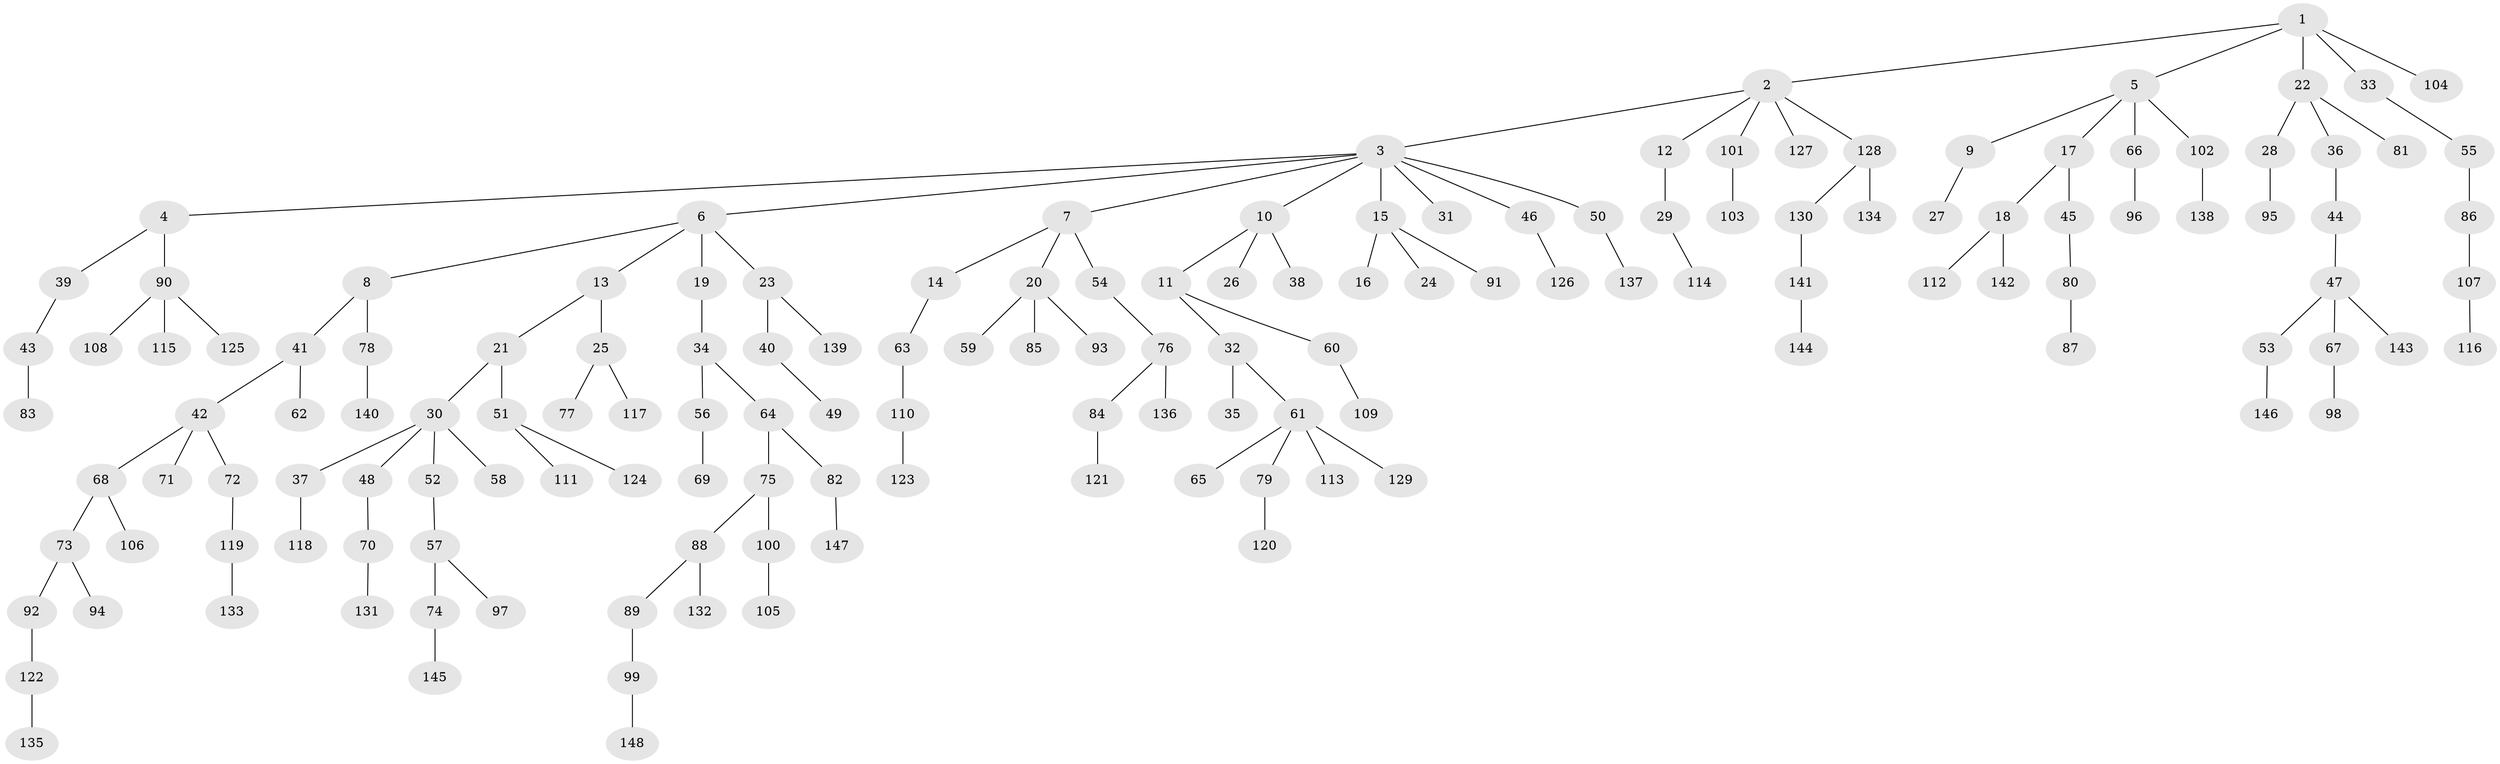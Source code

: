 // Generated by graph-tools (version 1.1) at 2025/54/03/09/25 04:54:02]
// undirected, 148 vertices, 147 edges
graph export_dot {
graph [start="1"]
  node [color=gray90,style=filled];
  1;
  2;
  3;
  4;
  5;
  6;
  7;
  8;
  9;
  10;
  11;
  12;
  13;
  14;
  15;
  16;
  17;
  18;
  19;
  20;
  21;
  22;
  23;
  24;
  25;
  26;
  27;
  28;
  29;
  30;
  31;
  32;
  33;
  34;
  35;
  36;
  37;
  38;
  39;
  40;
  41;
  42;
  43;
  44;
  45;
  46;
  47;
  48;
  49;
  50;
  51;
  52;
  53;
  54;
  55;
  56;
  57;
  58;
  59;
  60;
  61;
  62;
  63;
  64;
  65;
  66;
  67;
  68;
  69;
  70;
  71;
  72;
  73;
  74;
  75;
  76;
  77;
  78;
  79;
  80;
  81;
  82;
  83;
  84;
  85;
  86;
  87;
  88;
  89;
  90;
  91;
  92;
  93;
  94;
  95;
  96;
  97;
  98;
  99;
  100;
  101;
  102;
  103;
  104;
  105;
  106;
  107;
  108;
  109;
  110;
  111;
  112;
  113;
  114;
  115;
  116;
  117;
  118;
  119;
  120;
  121;
  122;
  123;
  124;
  125;
  126;
  127;
  128;
  129;
  130;
  131;
  132;
  133;
  134;
  135;
  136;
  137;
  138;
  139;
  140;
  141;
  142;
  143;
  144;
  145;
  146;
  147;
  148;
  1 -- 2;
  1 -- 5;
  1 -- 22;
  1 -- 33;
  1 -- 104;
  2 -- 3;
  2 -- 12;
  2 -- 101;
  2 -- 127;
  2 -- 128;
  3 -- 4;
  3 -- 6;
  3 -- 7;
  3 -- 10;
  3 -- 15;
  3 -- 31;
  3 -- 46;
  3 -- 50;
  4 -- 39;
  4 -- 90;
  5 -- 9;
  5 -- 17;
  5 -- 66;
  5 -- 102;
  6 -- 8;
  6 -- 13;
  6 -- 19;
  6 -- 23;
  7 -- 14;
  7 -- 20;
  7 -- 54;
  8 -- 41;
  8 -- 78;
  9 -- 27;
  10 -- 11;
  10 -- 26;
  10 -- 38;
  11 -- 32;
  11 -- 60;
  12 -- 29;
  13 -- 21;
  13 -- 25;
  14 -- 63;
  15 -- 16;
  15 -- 24;
  15 -- 91;
  17 -- 18;
  17 -- 45;
  18 -- 112;
  18 -- 142;
  19 -- 34;
  20 -- 59;
  20 -- 85;
  20 -- 93;
  21 -- 30;
  21 -- 51;
  22 -- 28;
  22 -- 36;
  22 -- 81;
  23 -- 40;
  23 -- 139;
  25 -- 77;
  25 -- 117;
  28 -- 95;
  29 -- 114;
  30 -- 37;
  30 -- 48;
  30 -- 52;
  30 -- 58;
  32 -- 35;
  32 -- 61;
  33 -- 55;
  34 -- 56;
  34 -- 64;
  36 -- 44;
  37 -- 118;
  39 -- 43;
  40 -- 49;
  41 -- 42;
  41 -- 62;
  42 -- 68;
  42 -- 71;
  42 -- 72;
  43 -- 83;
  44 -- 47;
  45 -- 80;
  46 -- 126;
  47 -- 53;
  47 -- 67;
  47 -- 143;
  48 -- 70;
  50 -- 137;
  51 -- 111;
  51 -- 124;
  52 -- 57;
  53 -- 146;
  54 -- 76;
  55 -- 86;
  56 -- 69;
  57 -- 74;
  57 -- 97;
  60 -- 109;
  61 -- 65;
  61 -- 79;
  61 -- 113;
  61 -- 129;
  63 -- 110;
  64 -- 75;
  64 -- 82;
  66 -- 96;
  67 -- 98;
  68 -- 73;
  68 -- 106;
  70 -- 131;
  72 -- 119;
  73 -- 92;
  73 -- 94;
  74 -- 145;
  75 -- 88;
  75 -- 100;
  76 -- 84;
  76 -- 136;
  78 -- 140;
  79 -- 120;
  80 -- 87;
  82 -- 147;
  84 -- 121;
  86 -- 107;
  88 -- 89;
  88 -- 132;
  89 -- 99;
  90 -- 108;
  90 -- 115;
  90 -- 125;
  92 -- 122;
  99 -- 148;
  100 -- 105;
  101 -- 103;
  102 -- 138;
  107 -- 116;
  110 -- 123;
  119 -- 133;
  122 -- 135;
  128 -- 130;
  128 -- 134;
  130 -- 141;
  141 -- 144;
}
